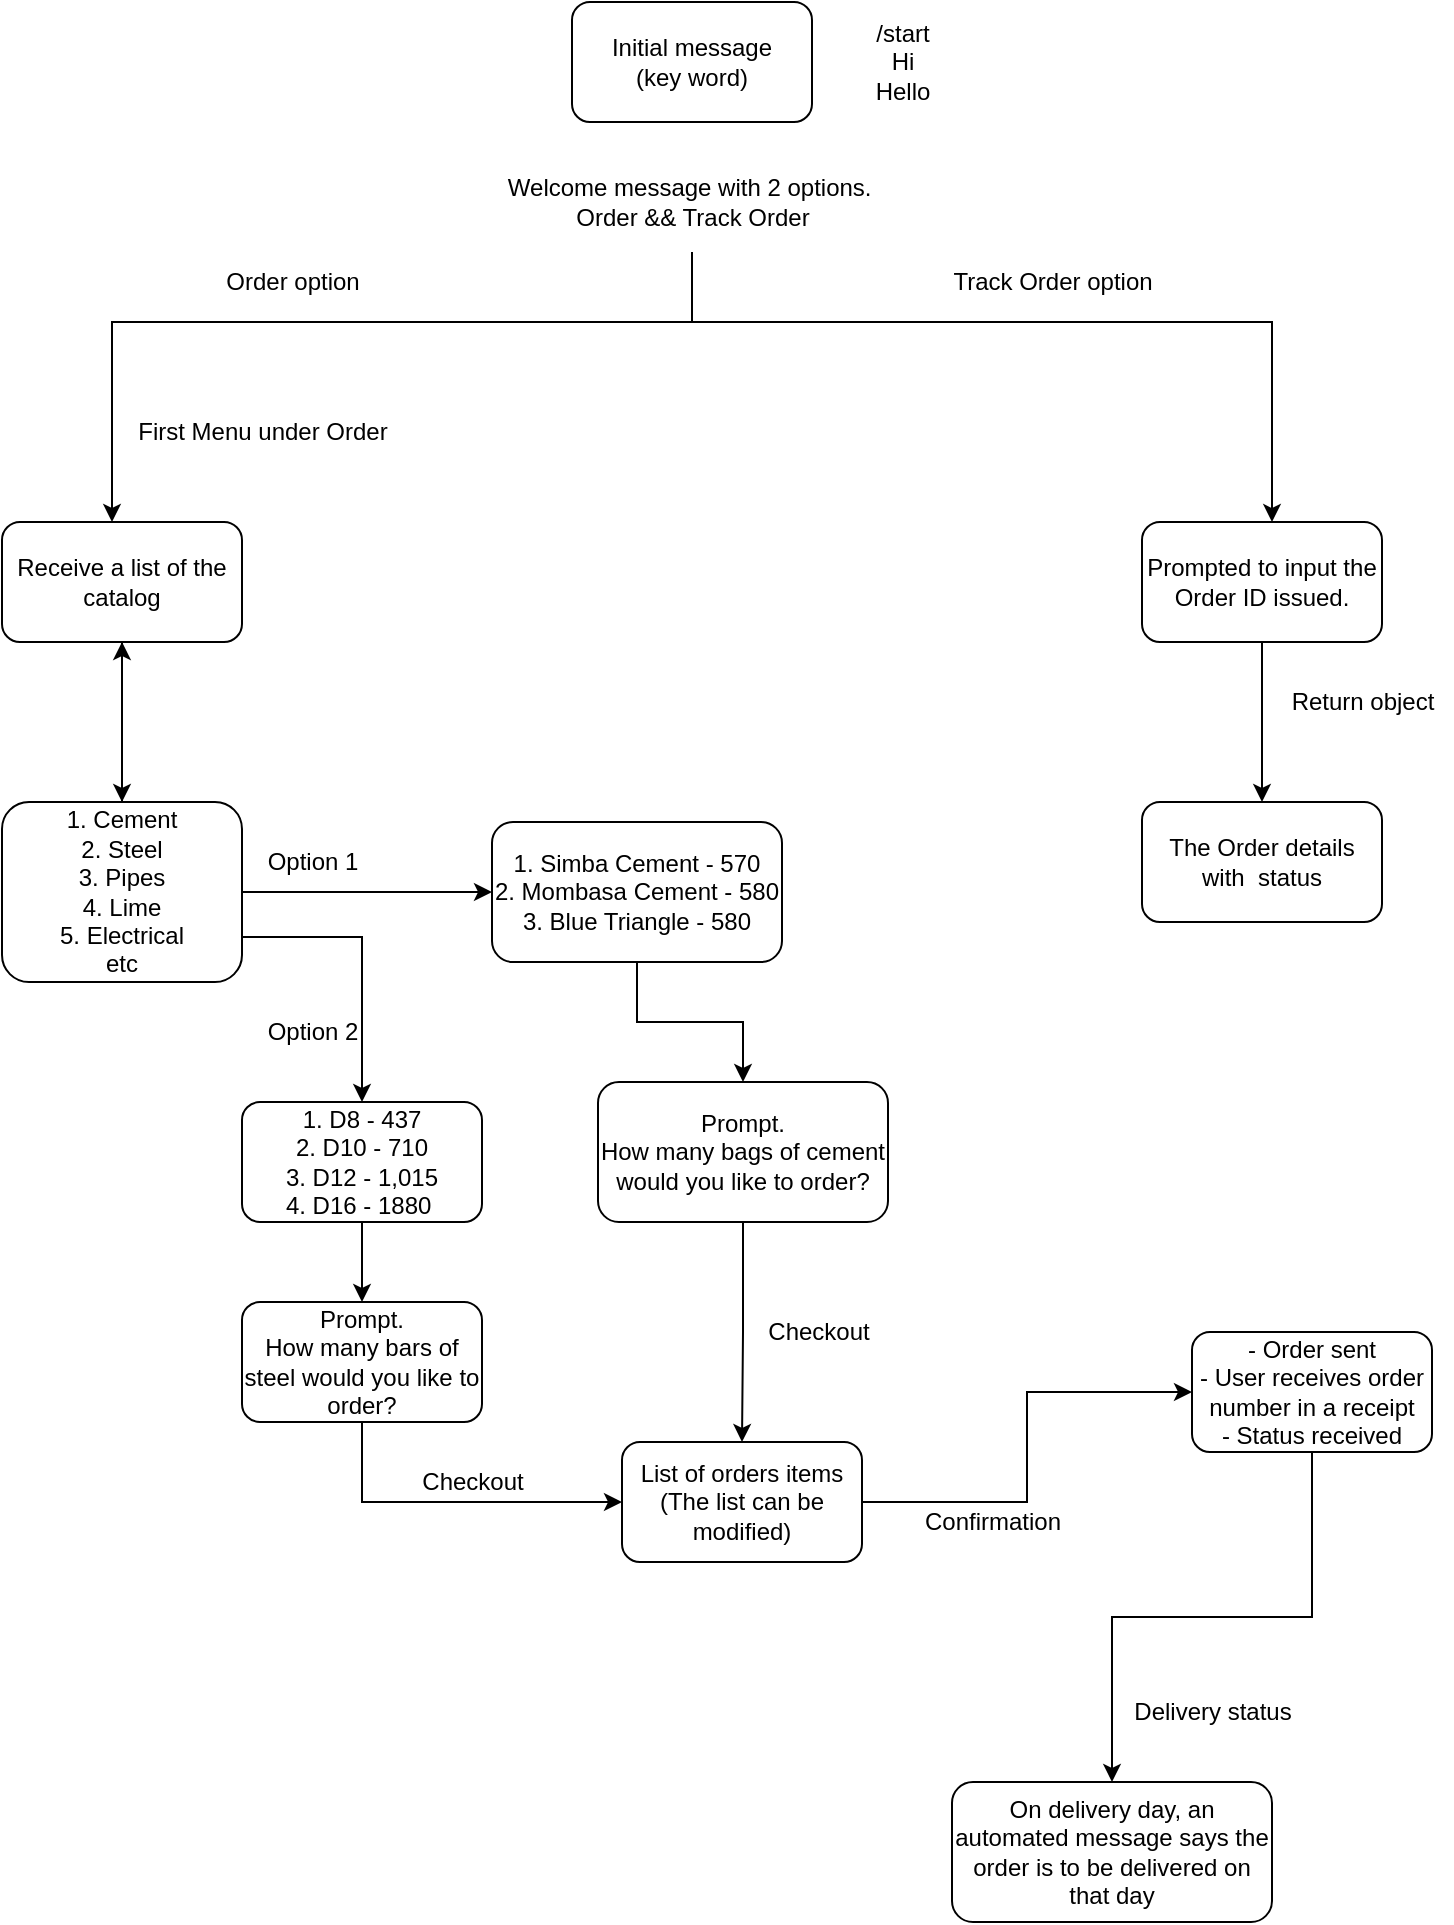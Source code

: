 <mxfile version="20.5.1" type="github"><diagram id="iYVssbfDiCiQPE1vbjJ1" name="Page-1"><mxGraphModel dx="1422" dy="777" grid="1" gridSize="10" guides="1" tooltips="1" connect="1" arrows="1" fold="1" page="1" pageScale="1" pageWidth="850" pageHeight="1100" math="0" shadow="0"><root><mxCell id="0"/><mxCell id="1" parent="0"/><mxCell id="7xz-9E401Ci8i745yknY-1" value="Initial message&lt;br&gt;(key word)" style="rounded=1;whiteSpace=wrap;html=1;" vertex="1" parent="1"><mxGeometry x="340" y="90" width="120" height="60" as="geometry"/></mxCell><mxCell id="7xz-9E401Ci8i745yknY-2" style="edgeStyle=orthogonalEdgeStyle;rounded=0;orthogonalLoop=1;jettySize=auto;html=1;exitX=0.5;exitY=1;exitDx=0;exitDy=0;" edge="1" parent="1" source="7xz-9E401Ci8i745yknY-1" target="7xz-9E401Ci8i745yknY-1"><mxGeometry relative="1" as="geometry"/></mxCell><mxCell id="7xz-9E401Ci8i745yknY-3" value="/start&lt;br&gt;Hi&lt;br&gt;Hello" style="text;html=1;align=center;verticalAlign=middle;resizable=0;points=[];autosize=1;strokeColor=none;fillColor=none;" vertex="1" parent="1"><mxGeometry x="480" y="90" width="50" height="60" as="geometry"/></mxCell><mxCell id="7xz-9E401Ci8i745yknY-4" value="Welcome message with 2 options.&amp;nbsp;&lt;br&gt;Order &amp;amp;&amp;amp; Track Order" style="text;html=1;align=center;verticalAlign=middle;resizable=0;points=[];autosize=1;strokeColor=none;fillColor=none;" vertex="1" parent="1"><mxGeometry x="295" y="170" width="210" height="40" as="geometry"/></mxCell><mxCell id="7xz-9E401Ci8i745yknY-5" value="" style="endArrow=classic;html=1;rounded=0;exitX=0.5;exitY=1.125;exitDx=0;exitDy=0;exitPerimeter=0;" edge="1" parent="1" source="7xz-9E401Ci8i745yknY-4"><mxGeometry width="50" height="50" relative="1" as="geometry"><mxPoint x="400" y="400" as="sourcePoint"/><mxPoint x="110" y="350" as="targetPoint"/><Array as="points"><mxPoint x="400" y="250"/><mxPoint x="110" y="250"/></Array></mxGeometry></mxCell><mxCell id="7xz-9E401Ci8i745yknY-6" value="" style="endArrow=classic;html=1;rounded=0;" edge="1" parent="1"><mxGeometry width="50" height="50" relative="1" as="geometry"><mxPoint x="400" y="250" as="sourcePoint"/><mxPoint x="690" y="350" as="targetPoint"/><Array as="points"><mxPoint x="690" y="250"/></Array></mxGeometry></mxCell><mxCell id="7xz-9E401Ci8i745yknY-7" value="Order option" style="text;html=1;align=center;verticalAlign=middle;resizable=0;points=[];autosize=1;strokeColor=none;fillColor=none;" vertex="1" parent="1"><mxGeometry x="155" y="215" width="90" height="30" as="geometry"/></mxCell><mxCell id="7xz-9E401Ci8i745yknY-8" value="Track Order option" style="text;html=1;align=center;verticalAlign=middle;resizable=0;points=[];autosize=1;strokeColor=none;fillColor=none;" vertex="1" parent="1"><mxGeometry x="520" y="215" width="120" height="30" as="geometry"/></mxCell><mxCell id="7xz-9E401Ci8i745yknY-11" value="" style="edgeStyle=orthogonalEdgeStyle;rounded=0;orthogonalLoop=1;jettySize=auto;html=1;" edge="1" parent="1" source="7xz-9E401Ci8i745yknY-9" target="7xz-9E401Ci8i745yknY-10"><mxGeometry relative="1" as="geometry"/></mxCell><mxCell id="7xz-9E401Ci8i745yknY-9" value="Prompted to input the Order ID issued." style="rounded=1;whiteSpace=wrap;html=1;" vertex="1" parent="1"><mxGeometry x="625" y="350" width="120" height="60" as="geometry"/></mxCell><mxCell id="7xz-9E401Ci8i745yknY-10" value="The Order details with&amp;nbsp; status" style="rounded=1;whiteSpace=wrap;html=1;" vertex="1" parent="1"><mxGeometry x="625" y="490" width="120" height="60" as="geometry"/></mxCell><mxCell id="7xz-9E401Ci8i745yknY-12" value="Return object" style="text;html=1;align=center;verticalAlign=middle;resizable=0;points=[];autosize=1;strokeColor=none;fillColor=none;" vertex="1" parent="1"><mxGeometry x="690" y="425" width="90" height="30" as="geometry"/></mxCell><mxCell id="7xz-9E401Ci8i745yknY-17" value="" style="edgeStyle=orthogonalEdgeStyle;rounded=0;orthogonalLoop=1;jettySize=auto;html=1;" edge="1" parent="1" source="7xz-9E401Ci8i745yknY-13"><mxGeometry relative="1" as="geometry"><mxPoint x="115" y="490" as="targetPoint"/></mxGeometry></mxCell><mxCell id="7xz-9E401Ci8i745yknY-13" value="Receive a list of the catalog" style="rounded=1;whiteSpace=wrap;html=1;" vertex="1" parent="1"><mxGeometry x="55" y="350" width="120" height="60" as="geometry"/></mxCell><mxCell id="7xz-9E401Ci8i745yknY-14" value="First Menu under Order" style="text;html=1;align=center;verticalAlign=middle;resizable=0;points=[];autosize=1;strokeColor=none;fillColor=none;" vertex="1" parent="1"><mxGeometry x="110" y="290" width="150" height="30" as="geometry"/></mxCell><mxCell id="7xz-9E401Ci8i745yknY-21" value="" style="edgeStyle=orthogonalEdgeStyle;rounded=0;orthogonalLoop=1;jettySize=auto;html=1;" edge="1" parent="1" source="7xz-9E401Ci8i745yknY-18" target="7xz-9E401Ci8i745yknY-13"><mxGeometry relative="1" as="geometry"/></mxCell><mxCell id="7xz-9E401Ci8i745yknY-23" value="" style="edgeStyle=orthogonalEdgeStyle;rounded=0;orthogonalLoop=1;jettySize=auto;html=1;" edge="1" parent="1" source="7xz-9E401Ci8i745yknY-18" target="7xz-9E401Ci8i745yknY-22"><mxGeometry relative="1" as="geometry"/></mxCell><mxCell id="7xz-9E401Ci8i745yknY-29" value="" style="edgeStyle=orthogonalEdgeStyle;rounded=0;orthogonalLoop=1;jettySize=auto;html=1;exitX=1;exitY=0.75;exitDx=0;exitDy=0;" edge="1" parent="1" source="7xz-9E401Ci8i745yknY-18" target="7xz-9E401Ci8i745yknY-28"><mxGeometry relative="1" as="geometry"/></mxCell><mxCell id="7xz-9E401Ci8i745yknY-18" value="&lt;span style=&quot;&quot;&gt;1. Cement&lt;/span&gt;&lt;br style=&quot;&quot;&gt;&lt;span style=&quot;&quot;&gt;2. Steel&lt;/span&gt;&lt;br style=&quot;&quot;&gt;&lt;span style=&quot;&quot;&gt;3. Pipes&lt;/span&gt;&lt;br style=&quot;&quot;&gt;&lt;span style=&quot;&quot;&gt;4. Lime&lt;/span&gt;&lt;br style=&quot;&quot;&gt;&lt;span style=&quot;&quot;&gt;5. Electrical &lt;br&gt;etc&lt;/span&gt;" style="rounded=1;whiteSpace=wrap;html=1;" vertex="1" parent="1"><mxGeometry x="55" y="490" width="120" height="90" as="geometry"/></mxCell><mxCell id="7xz-9E401Ci8i745yknY-26" value="" style="edgeStyle=orthogonalEdgeStyle;rounded=0;orthogonalLoop=1;jettySize=auto;html=1;" edge="1" parent="1" source="7xz-9E401Ci8i745yknY-22" target="7xz-9E401Ci8i745yknY-25"><mxGeometry relative="1" as="geometry"/></mxCell><mxCell id="7xz-9E401Ci8i745yknY-22" value="1. Simba Cement - 570&lt;br&gt;2. Mombasa Cement - 580&lt;br&gt;3. Blue Triangle - 580" style="rounded=1;whiteSpace=wrap;html=1;" vertex="1" parent="1"><mxGeometry x="300" y="500" width="145" height="70" as="geometry"/></mxCell><mxCell id="7xz-9E401Ci8i745yknY-37" value="" style="edgeStyle=orthogonalEdgeStyle;rounded=0;orthogonalLoop=1;jettySize=auto;html=1;" edge="1" parent="1" source="7xz-9E401Ci8i745yknY-25" target="7xz-9E401Ci8i745yknY-36"><mxGeometry relative="1" as="geometry"/></mxCell><mxCell id="7xz-9E401Ci8i745yknY-25" value="Prompt.&lt;br&gt;How many bags of cement would you like to order?" style="rounded=1;whiteSpace=wrap;html=1;" vertex="1" parent="1"><mxGeometry x="353" y="630" width="145" height="70" as="geometry"/></mxCell><mxCell id="7xz-9E401Ci8i745yknY-27" value="Option 1" style="text;html=1;align=center;verticalAlign=middle;resizable=0;points=[];autosize=1;strokeColor=none;fillColor=none;" vertex="1" parent="1"><mxGeometry x="175" y="505" width="70" height="30" as="geometry"/></mxCell><mxCell id="7xz-9E401Ci8i745yknY-35" value="" style="edgeStyle=orthogonalEdgeStyle;rounded=0;orthogonalLoop=1;jettySize=auto;html=1;" edge="1" parent="1" source="7xz-9E401Ci8i745yknY-28" target="7xz-9E401Ci8i745yknY-34"><mxGeometry relative="1" as="geometry"/></mxCell><mxCell id="7xz-9E401Ci8i745yknY-28" value="1. D8 - 437&lt;br&gt;2. D10 - 710&lt;br&gt;3. D12 - 1,015&lt;br&gt;4. D16 - 1880&amp;nbsp;" style="whiteSpace=wrap;html=1;rounded=1;" vertex="1" parent="1"><mxGeometry x="175" y="640" width="120" height="60" as="geometry"/></mxCell><mxCell id="7xz-9E401Ci8i745yknY-32" value="Option 2" style="text;html=1;align=center;verticalAlign=middle;resizable=0;points=[];autosize=1;strokeColor=none;fillColor=none;" vertex="1" parent="1"><mxGeometry x="175" y="590" width="70" height="30" as="geometry"/></mxCell><mxCell id="7xz-9E401Ci8i745yknY-34" value="Prompt.&lt;br&gt;How many bars of steel would you like to order?" style="whiteSpace=wrap;html=1;rounded=1;" vertex="1" parent="1"><mxGeometry x="175" y="740" width="120" height="60" as="geometry"/></mxCell><mxCell id="7xz-9E401Ci8i745yknY-42" value="" style="edgeStyle=orthogonalEdgeStyle;rounded=0;orthogonalLoop=1;jettySize=auto;html=1;" edge="1" parent="1" source="7xz-9E401Ci8i745yknY-36" target="7xz-9E401Ci8i745yknY-41"><mxGeometry relative="1" as="geometry"/></mxCell><mxCell id="7xz-9E401Ci8i745yknY-36" value="List of orders items&lt;br&gt;(The list can be modified)&lt;br&gt;" style="whiteSpace=wrap;html=1;rounded=1;" vertex="1" parent="1"><mxGeometry x="365" y="810" width="120" height="60" as="geometry"/></mxCell><mxCell id="7xz-9E401Ci8i745yknY-38" value="" style="endArrow=classic;html=1;rounded=0;exitX=0.5;exitY=1;exitDx=0;exitDy=0;entryX=0;entryY=0.5;entryDx=0;entryDy=0;" edge="1" parent="1" source="7xz-9E401Ci8i745yknY-34" target="7xz-9E401Ci8i745yknY-36"><mxGeometry width="50" height="50" relative="1" as="geometry"><mxPoint x="470" y="780" as="sourcePoint"/><mxPoint x="520" y="730" as="targetPoint"/><Array as="points"><mxPoint x="235" y="840"/></Array></mxGeometry></mxCell><mxCell id="7xz-9E401Ci8i745yknY-39" value="Checkout" style="text;html=1;align=center;verticalAlign=middle;resizable=0;points=[];autosize=1;strokeColor=none;fillColor=none;" vertex="1" parent="1"><mxGeometry x="428" y="740" width="70" height="30" as="geometry"/></mxCell><mxCell id="7xz-9E401Ci8i745yknY-40" value="Checkout" style="text;html=1;align=center;verticalAlign=middle;resizable=0;points=[];autosize=1;strokeColor=none;fillColor=none;" vertex="1" parent="1"><mxGeometry x="255" y="815" width="70" height="30" as="geometry"/></mxCell><mxCell id="7xz-9E401Ci8i745yknY-45" value="" style="edgeStyle=orthogonalEdgeStyle;rounded=0;orthogonalLoop=1;jettySize=auto;html=1;" edge="1" parent="1" source="7xz-9E401Ci8i745yknY-41" target="7xz-9E401Ci8i745yknY-44"><mxGeometry relative="1" as="geometry"/></mxCell><mxCell id="7xz-9E401Ci8i745yknY-41" value="- Order sent&lt;br&gt;- User receives order number in a receipt&lt;br&gt;- Status received&lt;br&gt;" style="whiteSpace=wrap;html=1;rounded=1;" vertex="1" parent="1"><mxGeometry x="650" y="755" width="120" height="60" as="geometry"/></mxCell><mxCell id="7xz-9E401Ci8i745yknY-43" value="Confirmation" style="text;html=1;align=center;verticalAlign=middle;resizable=0;points=[];autosize=1;strokeColor=none;fillColor=none;" vertex="1" parent="1"><mxGeometry x="505" y="835" width="90" height="30" as="geometry"/></mxCell><mxCell id="7xz-9E401Ci8i745yknY-44" value="On delivery day, an automated message says the order is to be delivered on that day" style="whiteSpace=wrap;html=1;rounded=1;" vertex="1" parent="1"><mxGeometry x="530" y="980" width="160" height="70" as="geometry"/></mxCell><mxCell id="7xz-9E401Ci8i745yknY-46" value="Delivery status" style="text;html=1;align=center;verticalAlign=middle;resizable=0;points=[];autosize=1;strokeColor=none;fillColor=none;" vertex="1" parent="1"><mxGeometry x="610" y="930" width="100" height="30" as="geometry"/></mxCell></root></mxGraphModel></diagram></mxfile>